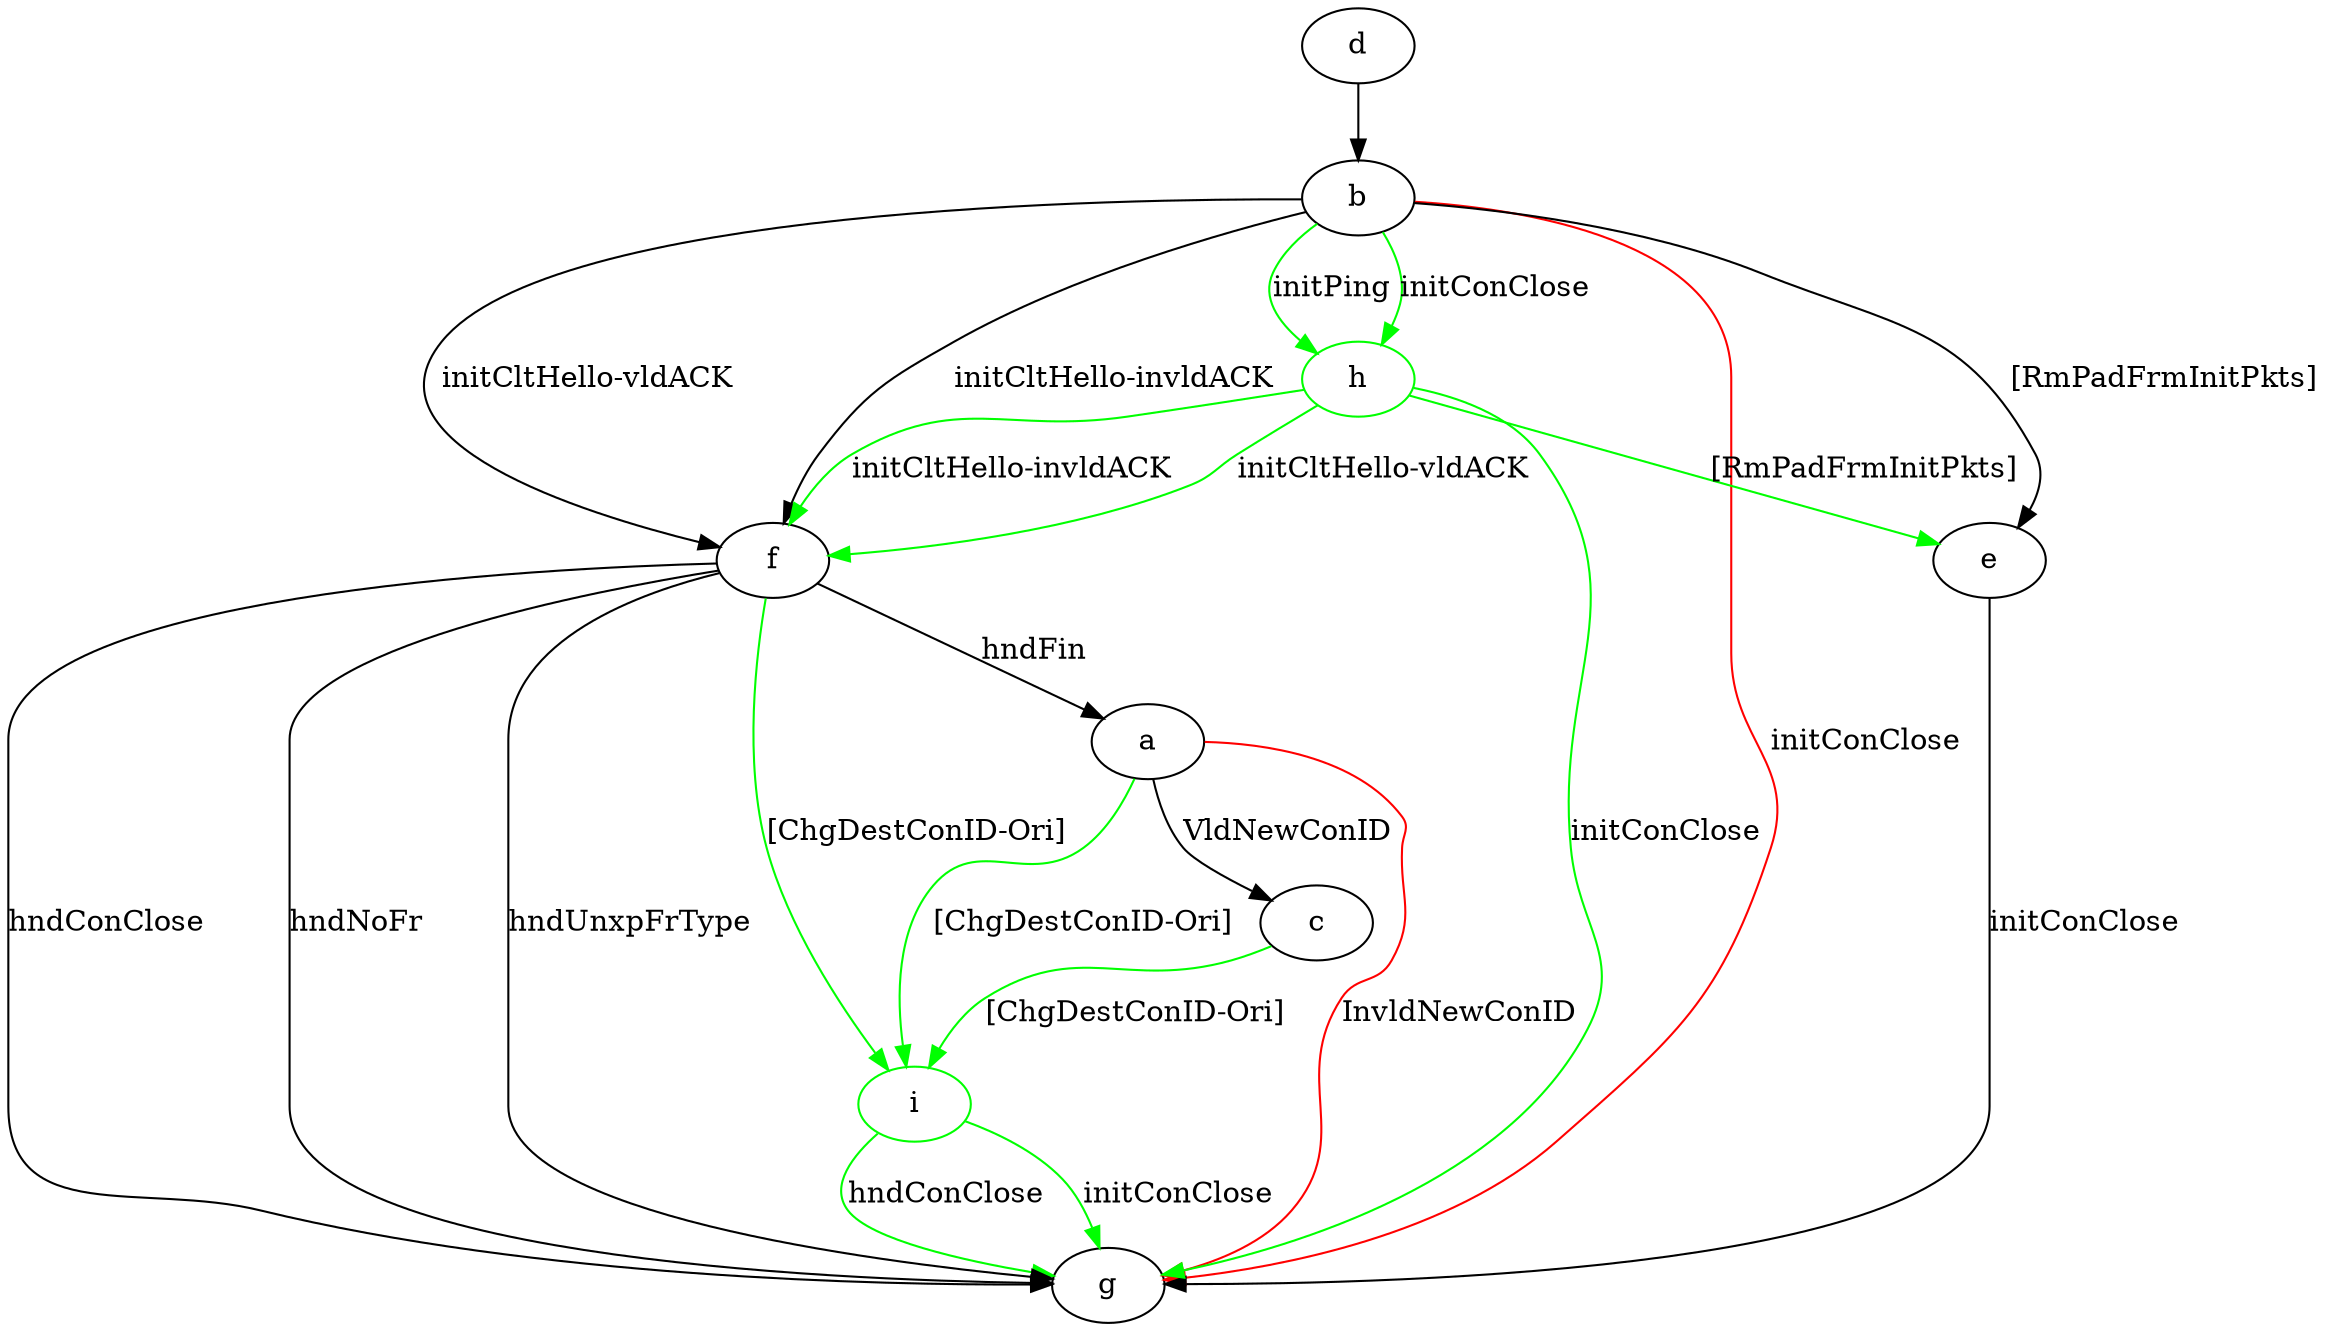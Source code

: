 digraph "" {
	a -> c	[key=0,
		label="VldNewConID "];
	a -> g	[key=0,
		color=red,
		label="InvldNewConID "];
	i	[color=green];
	a -> i	[key=0,
		color=green,
		label="[ChgDestConID-Ori] "];
	b -> e	[key=0,
		label="[RmPadFrmInitPkts] "];
	b -> f	[key=0,
		label="initCltHello-vldACK "];
	b -> f	[key=1,
		label="initCltHello-invldACK "];
	b -> g	[key=0,
		color=red,
		label="initConClose "];
	h	[color=green];
	b -> h	[key=0,
		color=green,
		label="initPing "];
	b -> h	[key=1,
		color=green,
		label="initConClose "];
	c -> i	[key=0,
		color=green,
		label="[ChgDestConID-Ori] "];
	d -> b	[key=0];
	e -> g	[key=0,
		label="initConClose "];
	f -> a	[key=0,
		label="hndFin "];
	f -> g	[key=0,
		label="hndConClose "];
	f -> g	[key=1,
		label="hndNoFr "];
	f -> g	[key=2,
		label="hndUnxpFrType "];
	f -> i	[key=0,
		color=green,
		label="[ChgDestConID-Ori] "];
	h -> e	[key=0,
		color=green,
		label="[RmPadFrmInitPkts] "];
	h -> f	[key=0,
		color=green,
		label="initCltHello-vldACK "];
	h -> f	[key=1,
		color=green,
		label="initCltHello-invldACK "];
	h -> g	[key=0,
		color=green,
		label="initConClose "];
	i -> g	[key=0,
		color=green,
		label="initConClose "];
	i -> g	[key=1,
		color=green,
		label="hndConClose "];
}
